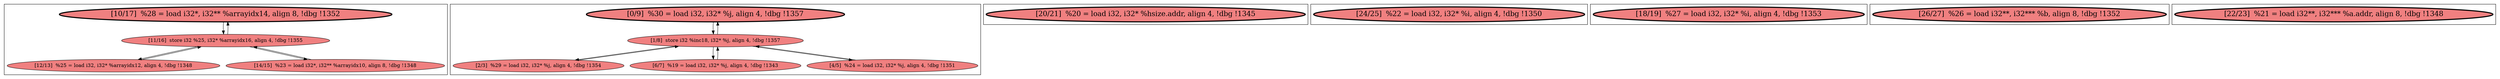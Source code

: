 
digraph G {





subgraph cluster6 {


node436 [penwidth=3.0,fontsize=20,fillcolor=lightcoral,label="[10/17]  %28 = load i32*, i32** %arrayidx14, align 8, !dbg !1352",shape=ellipse,style=filled ]
node434 [fillcolor=lightcoral,label="[12/13]  %25 = load i32, i32* %arrayidx12, align 4, !dbg !1348",shape=ellipse,style=filled ]
node437 [fillcolor=lightcoral,label="[11/16]  store i32 %25, i32* %arrayidx16, align 4, !dbg !1355",shape=ellipse,style=filled ]
node435 [fillcolor=lightcoral,label="[14/15]  %23 = load i32*, i32** %arrayidx10, align 8, !dbg !1348",shape=ellipse,style=filled ]

node436->node437 [ ]
node435->node437 [ ]
node437->node435 [ ]
node437->node434 [ ]
node437->node436 [ ]
node434->node437 [ ]


}

subgraph cluster0 {


node427 [penwidth=3.0,fontsize=20,fillcolor=lightcoral,label="[0/9]  %30 = load i32, i32* %j, align 4, !dbg !1357",shape=ellipse,style=filled ]
node426 [fillcolor=lightcoral,label="[2/3]  %29 = load i32, i32* %j, align 4, !dbg !1354",shape=ellipse,style=filled ]
node428 [fillcolor=lightcoral,label="[1/8]  store i32 %inc18, i32* %j, align 4, !dbg !1357",shape=ellipse,style=filled ]
node424 [fillcolor=lightcoral,label="[6/7]  %19 = load i32, i32* %j, align 4, !dbg !1343",shape=ellipse,style=filled ]
node425 [fillcolor=lightcoral,label="[4/5]  %24 = load i32, i32* %j, align 4, !dbg !1351",shape=ellipse,style=filled ]

node428->node427 [ ]
node428->node425 [ ]
node427->node428 [ ]
node426->node428 [ ]
node428->node424 [ ]
node428->node426 [ ]
node425->node428 [ ]
node424->node428 [ ]


}

subgraph cluster5 {


node433 [penwidth=3.0,fontsize=20,fillcolor=lightcoral,label="[20/21]  %20 = load i32, i32* %hsize.addr, align 4, !dbg !1345",shape=ellipse,style=filled ]



}

subgraph cluster1 {


node429 [penwidth=3.0,fontsize=20,fillcolor=lightcoral,label="[24/25]  %22 = load i32, i32* %i, align 4, !dbg !1350",shape=ellipse,style=filled ]



}

subgraph cluster2 {


node430 [penwidth=3.0,fontsize=20,fillcolor=lightcoral,label="[18/19]  %27 = load i32, i32* %i, align 4, !dbg !1353",shape=ellipse,style=filled ]



}

subgraph cluster3 {


node431 [penwidth=3.0,fontsize=20,fillcolor=lightcoral,label="[26/27]  %26 = load i32**, i32*** %b, align 8, !dbg !1352",shape=ellipse,style=filled ]



}

subgraph cluster4 {


node432 [penwidth=3.0,fontsize=20,fillcolor=lightcoral,label="[22/23]  %21 = load i32**, i32*** %a.addr, align 8, !dbg !1348",shape=ellipse,style=filled ]



}

}
